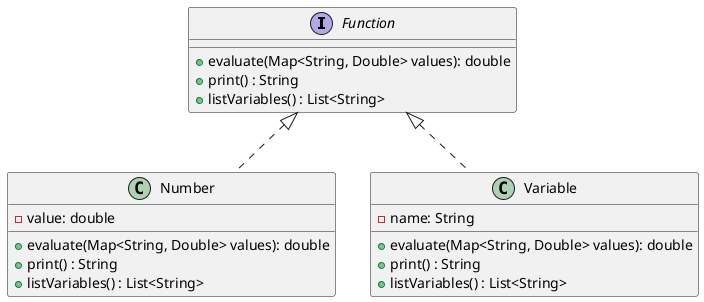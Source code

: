 @startuml
'https://plantuml.com/class-diagram

interface Function {
    + evaluate(Map<String, Double> values): double
    + print() : String
    + listVariables() : List<String>
}

class Number implements Function {
    - value: double
    + evaluate(Map<String, Double> values): double
    + print() : String
    + listVariables() : List<String>
}

class Variable implements Function {
    - name: String
    + evaluate(Map<String, Double> values): double
    + print() : String
    + listVariables() : List<String>
}


@enduml